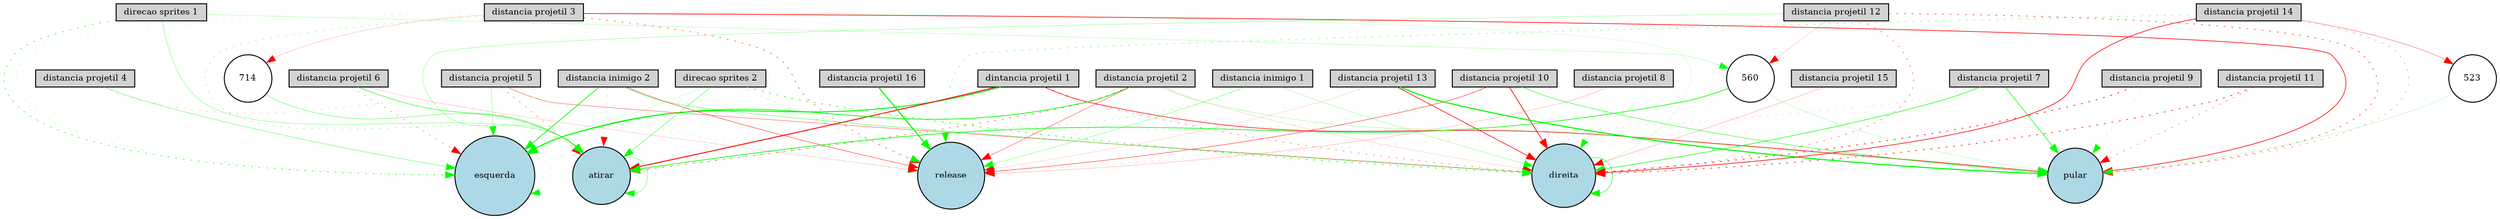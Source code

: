 digraph {
	node [fontsize=9 height=0.2 shape=circle width=0.2]
	"dintancia projetil 1" [fillcolor=lightgray shape=box style=filled]
	"distancia projetil 2" [fillcolor=lightgray shape=box style=filled]
	"distancia projetil 3" [fillcolor=lightgray shape=box style=filled]
	"distancia projetil 4" [fillcolor=lightgray shape=box style=filled]
	"distancia projetil 5" [fillcolor=lightgray shape=box style=filled]
	"distancia projetil 6" [fillcolor=lightgray shape=box style=filled]
	"distancia projetil 7" [fillcolor=lightgray shape=box style=filled]
	"distancia projetil 8" [fillcolor=lightgray shape=box style=filled]
	"distancia projetil 9" [fillcolor=lightgray shape=box style=filled]
	"distancia projetil 10" [fillcolor=lightgray shape=box style=filled]
	"distancia projetil 11" [fillcolor=lightgray shape=box style=filled]
	"distancia projetil 12" [fillcolor=lightgray shape=box style=filled]
	"distancia projetil 13" [fillcolor=lightgray shape=box style=filled]
	"distancia projetil 14" [fillcolor=lightgray shape=box style=filled]
	"distancia projetil 15" [fillcolor=lightgray shape=box style=filled]
	"distancia projetil 16" [fillcolor=lightgray shape=box style=filled]
	"distancia inimigo 1" [fillcolor=lightgray shape=box style=filled]
	"distancia inimigo 2" [fillcolor=lightgray shape=box style=filled]
	"direcao sprites 1" [fillcolor=lightgray shape=box style=filled]
	"direcao sprites 2" [fillcolor=lightgray shape=box style=filled]
	esquerda [fillcolor=lightblue style=filled]
	direita [fillcolor=lightblue style=filled]
	pular [fillcolor=lightblue style=filled]
	atirar [fillcolor=lightblue style=filled]
	release [fillcolor=lightblue style=filled]
	714 [fillcolor=white style=filled]
	523 [fillcolor=white style=filled]
	560 [fillcolor=white style=filled]
	"dintancia projetil 1" -> pular [color=red penwidth=0.605857600145 style=solid]
	"distancia projetil 10" -> pular [color=green penwidth=0.441319107204 style=solid]
	"distancia projetil 2" -> esquerda [color=green penwidth=0.770606027136 style=solid]
	"distancia projetil 7" -> release [color=red penwidth=0.116836335464 style=dotted]
	"direcao sprites 1" -> atirar [color=green penwidth=0.254709974549 style=solid]
	"distancia projetil 11" -> direita [color=red penwidth=0.634064375183 style=dotted]
	523 -> pular [color=green penwidth=0.144674566867 style=solid]
	"distancia projetil 6" -> atirar [color=green penwidth=0.481199805866 style=solid]
	"distancia projetil 9" -> pular [color=green penwidth=0.173473473369 style=dotted]
	560 -> pular [color=green penwidth=0.143491687336 style=solid]
	"distancia inimigo 1" -> release [color=green penwidth=0.257250171243 style=solid]
	"distancia inimigo 2" -> direita [color=green penwidth=0.339037382562 style=solid]
	"distancia projetil 3" -> esquerda [color=green penwidth=0.147197314427 style=dotted]
	"distancia projetil 3" -> 714 [color=red penwidth=0.135448623035 style=solid]
	"distancia projetil 3" -> atirar [color=green penwidth=0.26871347701 style=dotted]
	"distancia projetil 8" -> direita [color=green penwidth=0.118099688387 style=dotted]
	"distancia projetil 8" -> release [color=red penwidth=0.151716092608 style=solid]
	"direcao sprites 2" -> atirar [color=green penwidth=0.354851599879 style=solid]
	"dintancia projetil 1" -> esquerda [color=green penwidth=1.02271418605 style=solid]
	"distancia projetil 10" -> atirar [color=green penwidth=0.204490613841 style=dotted]
	"dintancia projetil 1" -> direita [color=red penwidth=0.315600624509 style=dotted]
	"distancia projetil 5" -> direita [color=red penwidth=0.307326297183 style=solid]
	atirar -> atirar [color=green penwidth=0.293942940987 style=solid]
	"distancia projetil 16" -> release [color=green penwidth=1.18444786218 style=solid]
	"distancia inimigo 1" -> atirar [color=green penwidth=0.265521722079 style=dotted]
	"distancia projetil 12" -> direita [color=red penwidth=0.351236375469 style=dotted]
	"distancia projetil 15" -> direita [color=red penwidth=0.171448670985 style=solid]
	"distancia projetil 4" -> atirar [color=red penwidth=0.140719635516 style=dotted]
	"distancia projetil 10" -> release [color=red penwidth=0.39868100685 style=solid]
	"distancia projetil 13" -> pular [color=green penwidth=1.1767731108 style=solid]
	"distancia projetil 5" -> release [color=green penwidth=0.188614376847 style=dotted]
	"distancia projetil 6" -> release [color=red penwidth=0.116850175393 style=solid]
	"distancia projetil 9" -> direita [color=red penwidth=0.696381786787 style=dotted]
	"distancia projetil 3" -> pular [color=red penwidth=0.668315732292 style=solid]
	direita -> direita [color=green penwidth=0.458640616768 style=solid]
	"distancia projetil 12" -> 560 [color=red penwidth=0.127018725785 style=solid]
	"distancia projetil 5" -> esquerda [color=green penwidth=0.242787164779 style=solid]
	esquerda -> esquerda [color=green penwidth=0.143893585547 style=dotted]
	"distancia inimigo 2" -> esquerda [color=green penwidth=0.75162257901 style=solid]
	"direcao sprites 2" -> esquerda [color=green penwidth=0.135397454544 style=solid]
	"distancia projetil 12" -> pular [color=red penwidth=0.489193952654 style=dotted]
	560 -> atirar [color=green penwidth=0.694271089118 style=solid]
	"distancia projetil 2" -> pular [color=green penwidth=0.182786023505 style=solid]
	"distancia projetil 2" -> direita [color=red penwidth=0.100525705938 style=solid]
	"distancia projetil 13" -> release [color=red penwidth=0.101658670036 style=solid]
	"distancia projetil 3" -> direita [color=green penwidth=0.107208869066 style=solid]
	"direcao sprites 2" -> release [color=green penwidth=0.239035589137 style=dotted]
	"distancia projetil 4" -> esquerda [color=green penwidth=0.303182389562 style=solid]
	"distancia inimigo 2" -> atirar [color=red penwidth=0.163815753361 style=dotted]
	"distancia projetil 10" -> direita [color=red penwidth=0.736054016291 style=solid]
	"distancia projetil 13" -> direita [color=red penwidth=0.634650346245 style=solid]
	"distancia projetil 14" -> 523 [color=red penwidth=0.278137711091 style=solid]
	"distancia projetil 5" -> atirar [color=red penwidth=0.303890474455 style=dotted]
	"direcao sprites 1" -> esquerda [color=green penwidth=0.519845131843 style=dotted]
	714 -> atirar [color=green penwidth=0.328649951567 style=solid]
	"direcao sprites 2" -> direita [color=green penwidth=0.635572127242 style=dotted]
	"distancia projetil 12" -> atirar [color=green penwidth=0.214902877107 style=solid]
	"dintancia projetil 1" -> atirar [color=red penwidth=0.962305831245 style=solid]
	"distancia inimigo 2" -> release [color=red penwidth=0.393274964581 style=solid]
	"distancia projetil 14" -> pular [color=red penwidth=0.248840564376 style=dotted]
	"distancia projetil 11" -> pular [color=red penwidth=0.296448223955 style=dotted]
	"distancia projetil 14" -> release [color=green penwidth=0.335572043441 style=dotted]
	"direcao sprites 1" -> 560 [color=green penwidth=0.149161132209 style=solid]
	"distancia inimigo 1" -> direita [color=green penwidth=0.191365485717 style=solid]
	"distancia projetil 2" -> atirar [color=red penwidth=0.421122162832 style=dotted]
	"distancia projetil 7" -> direita [color=green penwidth=0.569670918095 style=solid]
	"distancia projetil 6" -> esquerda [color=red penwidth=0.278700943037 style=dotted]
	"distancia projetil 13" -> esquerda [color=green penwidth=0.109526639366 style=dotted]
	"distancia projetil 2" -> release [color=red penwidth=0.324840612897 style=solid]
	"distancia projetil 3" -> release [color=red penwidth=0.418274265674 style=dotted]
	"distancia projetil 7" -> pular [color=green penwidth=0.617255733369 style=solid]
	"distancia projetil 14" -> direita [color=red penwidth=0.668777609753 style=solid]
}
